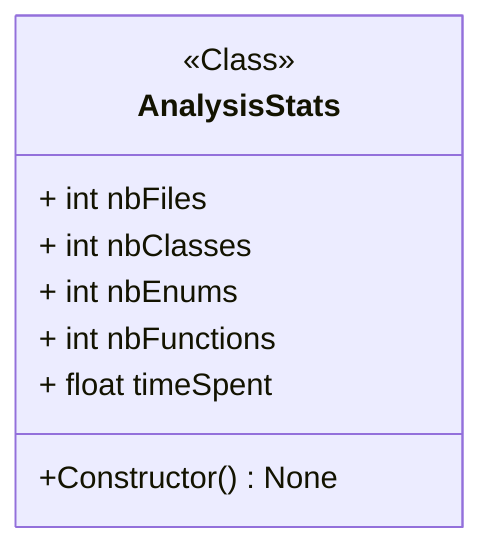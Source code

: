 classDiagram
class AnalysisStats {
<<Class>>
+ int nbFiles
+ int nbClasses
+ int nbEnums
+ int nbFunctions
+ float timeSpent
+Constructor() None
}